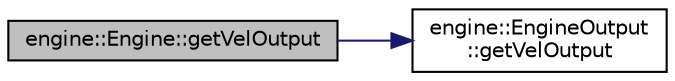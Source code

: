 digraph "engine::Engine::getVelOutput"
{
 // LATEX_PDF_SIZE
  edge [fontname="Helvetica",fontsize="10",labelfontname="Helvetica",labelfontsize="10"];
  node [fontname="Helvetica",fontsize="10",shape=record];
  rankdir="LR";
  Node1 [label="engine::Engine::getVelOutput",height=0.2,width=0.4,color="black", fillcolor="grey75", style="filled", fontcolor="black",tooltip=" "];
  Node1 -> Node2 [color="midnightblue",fontsize="10",style="solid",fontname="Helvetica"];
  Node2 [label="engine::EngineOutput\l::getVelOutput",height=0.2,width=0.4,color="black", fillcolor="white", style="filled",URL="$classengine_1_1EngineOutput.html#ae4c154233a440704bdc7359cd5b00730",tooltip=" "];
}

